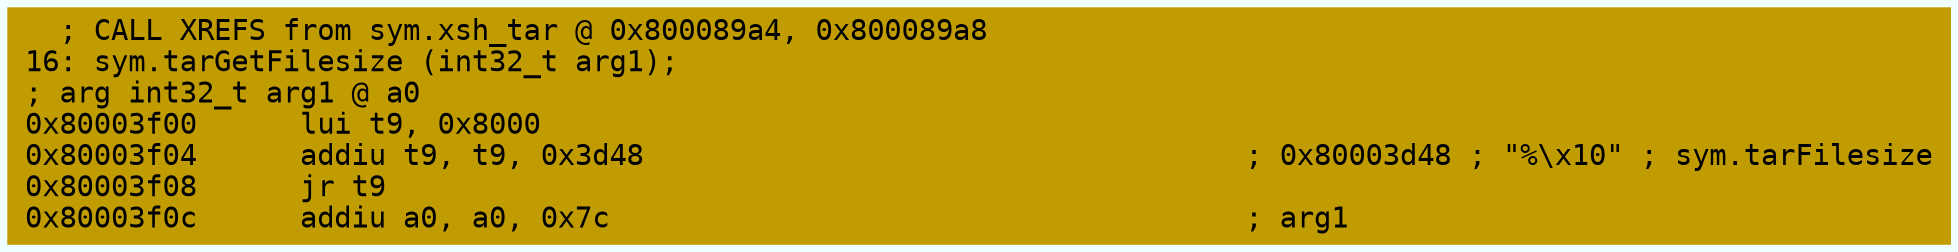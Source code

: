 digraph code {
	graph [bgcolor=azure fontsize=8 fontname="Courier" splines="ortho"];
	node [fillcolor=gray style=filled shape=box];
	edge [arrowhead="normal"];
	"0x80003f00" [URL="sym.tarGetFilesize/0x80003f00", fillcolor="#c19c00",color="#c19c00", fontname="Courier",label="  ; CALL XREFS from sym.xsh_tar @ 0x800089a4, 0x800089a8\l16: sym.tarGetFilesize (int32_t arg1);\l; arg int32_t arg1 @ a0\l0x80003f00      lui t9, 0x8000\l0x80003f04      addiu t9, t9, 0x3d48                                   ; 0x80003d48 ; \"%\\x10\" ; sym.tarFilesize\l0x80003f08      jr t9\l0x80003f0c      addiu a0, a0, 0x7c                                     ; arg1\l"]
}
